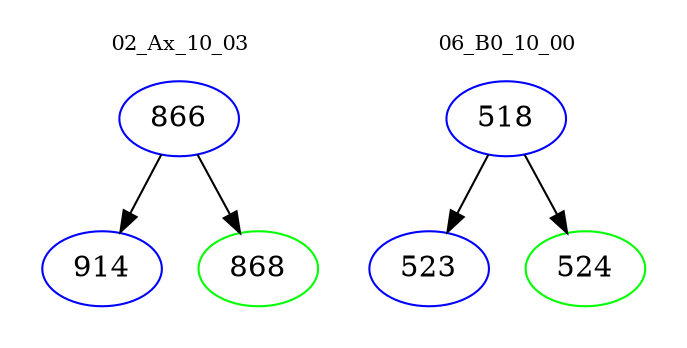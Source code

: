 digraph{
subgraph cluster_0 {
color = white
label = "02_Ax_10_03";
fontsize=10;
T0_866 [label="866", color="blue"]
T0_866 -> T0_914 [color="black"]
T0_914 [label="914", color="blue"]
T0_866 -> T0_868 [color="black"]
T0_868 [label="868", color="green"]
}
subgraph cluster_1 {
color = white
label = "06_B0_10_00";
fontsize=10;
T1_518 [label="518", color="blue"]
T1_518 -> T1_523 [color="black"]
T1_523 [label="523", color="blue"]
T1_518 -> T1_524 [color="black"]
T1_524 [label="524", color="green"]
}
}
